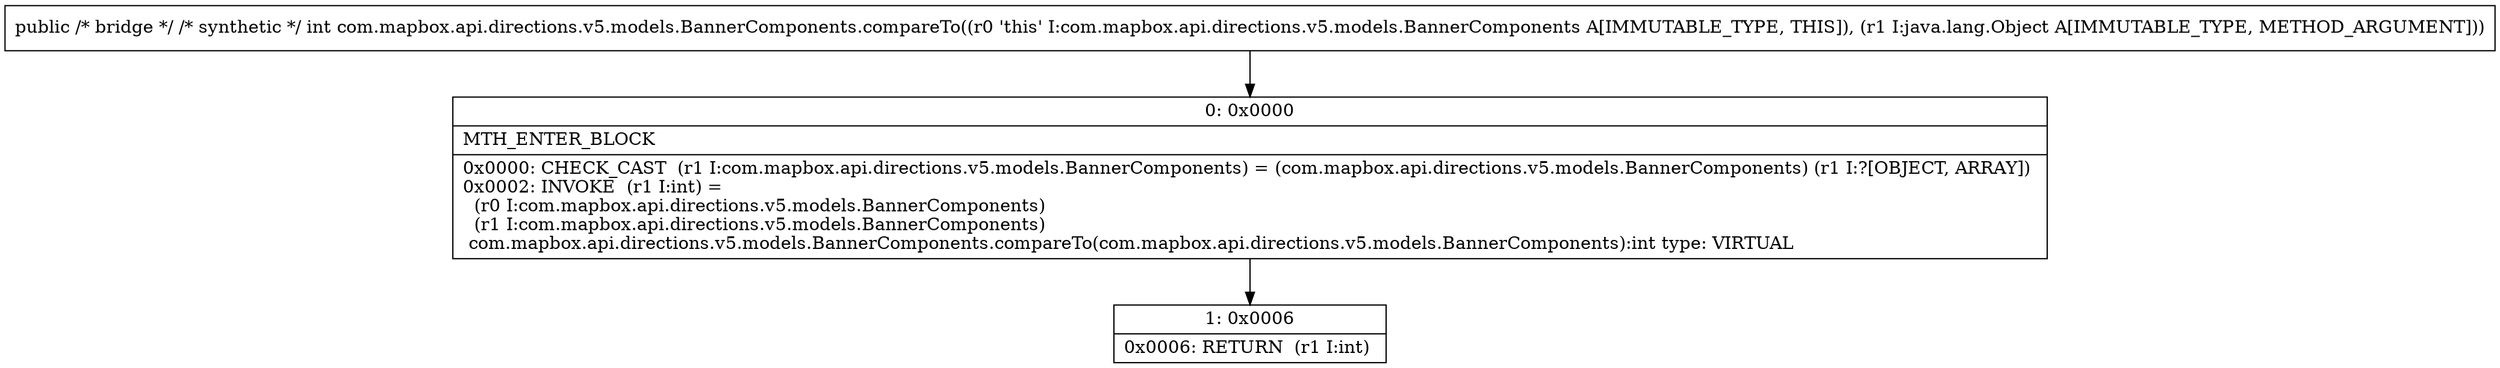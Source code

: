 digraph "CFG forcom.mapbox.api.directions.v5.models.BannerComponents.compareTo(Ljava\/lang\/Object;)I" {
Node_0 [shape=record,label="{0\:\ 0x0000|MTH_ENTER_BLOCK\l|0x0000: CHECK_CAST  (r1 I:com.mapbox.api.directions.v5.models.BannerComponents) = (com.mapbox.api.directions.v5.models.BannerComponents) (r1 I:?[OBJECT, ARRAY]) \l0x0002: INVOKE  (r1 I:int) = \l  (r0 I:com.mapbox.api.directions.v5.models.BannerComponents)\l  (r1 I:com.mapbox.api.directions.v5.models.BannerComponents)\l com.mapbox.api.directions.v5.models.BannerComponents.compareTo(com.mapbox.api.directions.v5.models.BannerComponents):int type: VIRTUAL \l}"];
Node_1 [shape=record,label="{1\:\ 0x0006|0x0006: RETURN  (r1 I:int) \l}"];
MethodNode[shape=record,label="{public \/* bridge *\/ \/* synthetic *\/ int com.mapbox.api.directions.v5.models.BannerComponents.compareTo((r0 'this' I:com.mapbox.api.directions.v5.models.BannerComponents A[IMMUTABLE_TYPE, THIS]), (r1 I:java.lang.Object A[IMMUTABLE_TYPE, METHOD_ARGUMENT])) }"];
MethodNode -> Node_0;
Node_0 -> Node_1;
}

